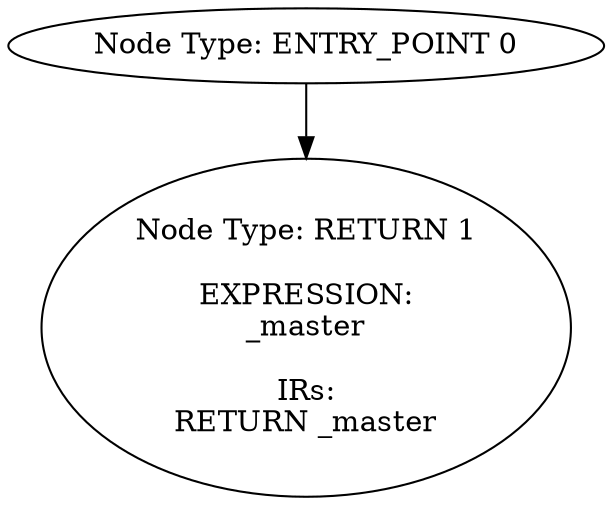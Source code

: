 digraph{
0[label="Node Type: ENTRY_POINT 0
"];
0->1;
1[label="Node Type: RETURN 1

EXPRESSION:
_master

IRs:
RETURN _master"];
}

